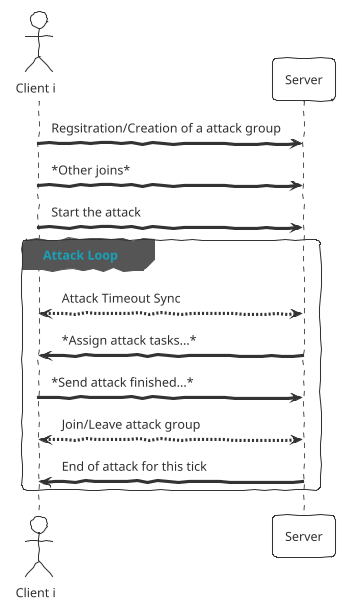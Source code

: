 @startuml shared_attack_sequence

!theme sketchy-outline
!pragma teoz true

actor       "Client i" as Client
participant Server
Client -> Server: Regsitration/Creation of a attack group
Client -> Server: *Other joins*
Client -> Server: Start the attack
group Attack Loop
    Client <--> Server: Attack Timeout Sync
    Server -> Client: *Assign attack tasks...*
    Client -> Server: *Send attack finished...*
    Server <--> Client: Join/Leave attack group
    Server -> Client: End of attack for this tick
end

@enduml